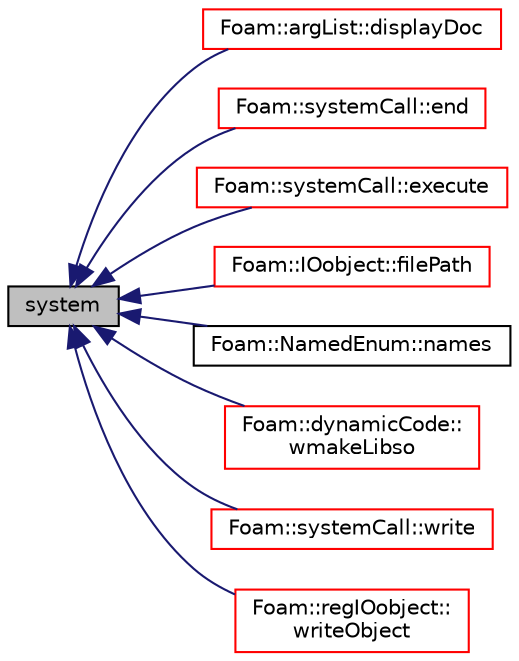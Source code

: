 digraph "system"
{
  bgcolor="transparent";
  edge [fontname="Helvetica",fontsize="10",labelfontname="Helvetica",labelfontsize="10"];
  node [fontname="Helvetica",fontsize="10",shape=record];
  rankdir="LR";
  Node1 [label="system",height=0.2,width=0.4,color="black", fillcolor="grey75", style="filled", fontcolor="black"];
  Node1 -> Node2 [dir="back",color="midnightblue",fontsize="10",style="solid",fontname="Helvetica"];
  Node2 [label="Foam::argList::displayDoc",height=0.2,width=0.4,color="red",URL="$a00068.html#a5e97703e7a4558fc3db953c46175f1d2",tooltip="Display documentation in browser. "];
  Node1 -> Node3 [dir="back",color="midnightblue",fontsize="10",style="solid",fontname="Helvetica"];
  Node3 [label="Foam::systemCall::end",height=0.2,width=0.4,color="red",URL="$a02557.html#aaf81d3fdaf258088d7692fa70cece087",tooltip="Execute the \"endCalls\" at the final time-loop. "];
  Node1 -> Node4 [dir="back",color="midnightblue",fontsize="10",style="solid",fontname="Helvetica"];
  Node4 [label="Foam::systemCall::execute",height=0.2,width=0.4,color="red",URL="$a02557.html#a61af3e60b94ae3e748f6fbac1e794af7",tooltip="Execute the \"executeCalls\" at each time-step. "];
  Node1 -> Node5 [dir="back",color="midnightblue",fontsize="10",style="solid",fontname="Helvetica"];
  Node5 [label="Foam::IOobject::filePath",height=0.2,width=0.4,color="red",URL="$a01181.html#ae01669f614e6edcf76455737b47707fd",tooltip="Return complete path + object name if the file exists. "];
  Node1 -> Node6 [dir="back",color="midnightblue",fontsize="10",style="solid",fontname="Helvetica"];
  Node6 [label="Foam::NamedEnum::names",height=0.2,width=0.4,color="black",URL="$a01572.html#a7350da3a0edd92cd11e6c479c9967dc8"];
  Node1 -> Node7 [dir="back",color="midnightblue",fontsize="10",style="solid",fontname="Helvetica"];
  Node7 [label="Foam::dynamicCode::\lwmakeLibso",height=0.2,width=0.4,color="red",URL="$a00595.html#a0ca3a27a83c9af8d418a850d2154afba",tooltip="Compile a libso. "];
  Node1 -> Node8 [dir="back",color="midnightblue",fontsize="10",style="solid",fontname="Helvetica"];
  Node8 [label="Foam::systemCall::write",height=0.2,width=0.4,color="red",URL="$a02557.html#aac759501cf6c7895a70eecbef0226ae1",tooltip="Write, execute the \"writeCalls\". "];
  Node1 -> Node9 [dir="back",color="midnightblue",fontsize="10",style="solid",fontname="Helvetica"];
  Node9 [label="Foam::regIOobject::\lwriteObject",height=0.2,width=0.4,color="red",URL="$a02152.html#a25cce2a2cb8ccf489894549d23b116c8",tooltip="Write using given format, version and compression. "];
}
